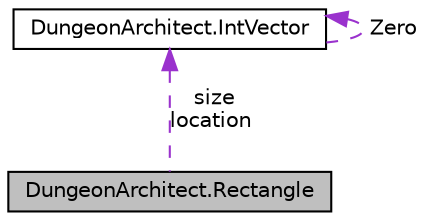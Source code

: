 digraph "DungeonArchitect.Rectangle"
{
  edge [fontname="Helvetica",fontsize="10",labelfontname="Helvetica",labelfontsize="10"];
  node [fontname="Helvetica",fontsize="10",shape=record];
  Node1 [label="DungeonArchitect.Rectangle",height=0.2,width=0.4,color="black", fillcolor="grey75", style="filled", fontcolor="black"];
  Node2 -> Node1 [dir="back",color="darkorchid3",fontsize="10",style="dashed",label=" size\nlocation" ,fontname="Helvetica"];
  Node2 [label="DungeonArchitect.IntVector",height=0.2,width=0.4,color="black", fillcolor="white", style="filled",URL="$struct_dungeon_architect_1_1_int_vector.html",tooltip="Represent an integer vector "];
  Node2 -> Node2 [dir="back",color="darkorchid3",fontsize="10",style="dashed",label=" Zero" ,fontname="Helvetica"];
}
